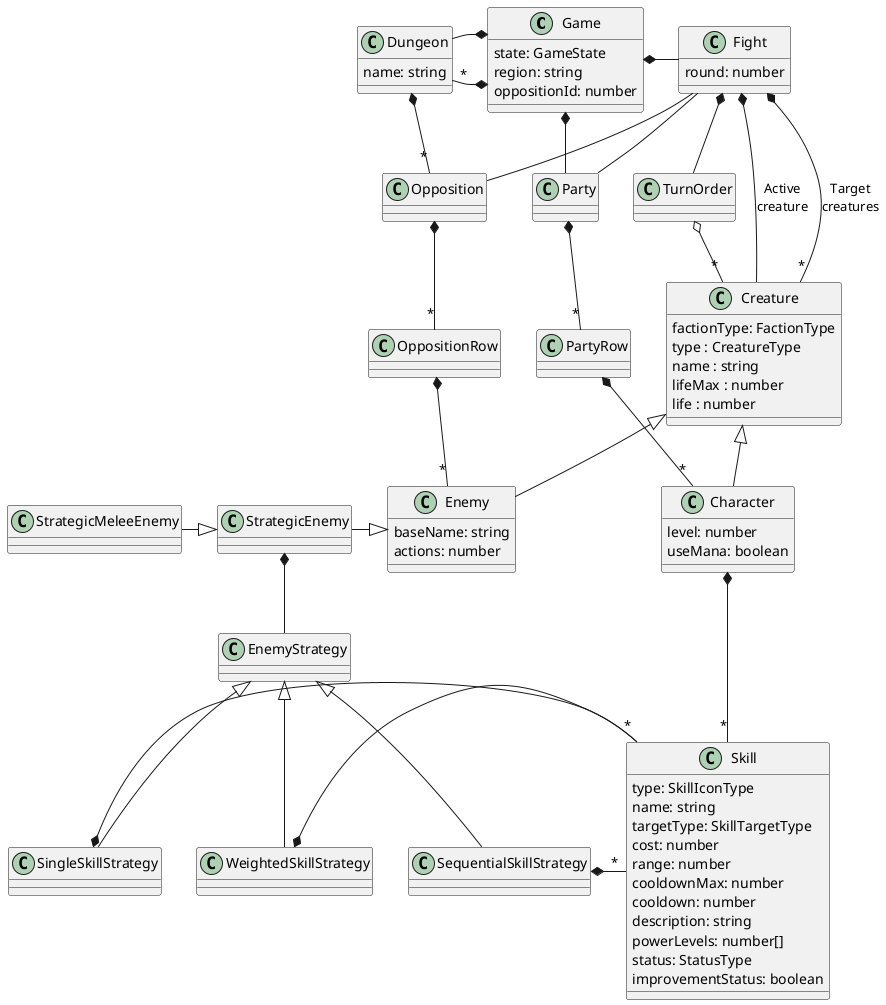 @startuml

class Game {
  state: GameState
  region: string
  oppositionId: number
}

class Dungeon {
  name: string
}

class Fight {
  round: number
}

class Party {
}

class PartyRow {
}

class Opposition {
}

class OppositionRow {
}

class TurnOrder {
}

class Creature {
  factionType: FactionType
  type : CreatureType
  name : string
  lifeMax : number
  life : number
}

class Character {
  level: number
  useMana: boolean
}

class Enemy {
  baseName: string
  actions: number
}

class StrategicEnemy {
}

class StrategicMeleeEnemy {
}

class EnemyStrategy {
}

class SingleSkillStrategy {
}

class WeightedSkillStrategy {
}

class SequentialSkillStrategy {
}

class Skill {
  type: SkillIconType
  name: string
  targetType: SkillTargetType
  cost: number
  range: number
  cooldownMax: number
  cooldown: number
  description: string
  powerLevels: number[]
  status: StatusType
  improvementStatus: boolean
}

Game *-left- "*" Dungeon
Game *-left- Dungeon
Game *-right- Fight
Game *-- Party
Dungeon *-- "*" Opposition
Fight -- Party
Fight -- Opposition
Fight *-- TurnOrder
Fight *-- Creature : "Active\ncreature"
Fight *-- "*" Creature : "Target\ncreatures"
TurnOrder o-- "*" Creature
Party *-- "*" PartyRow
PartyRow *-- "*" Character
Opposition *-- "*" OppositionRow
OppositionRow *-- "*" Enemy
Creature <|-- Character
Character *-- "*" Skill
Creature <|-- Enemy
Enemy <|-right- StrategicEnemy
StrategicEnemy <|-left- StrategicMeleeEnemy
StrategicEnemy *-- EnemyStrategy
EnemyStrategy <|-- SingleSkillStrategy
SingleSkillStrategy *-right- Skill
EnemyStrategy <|-- WeightedSkillStrategy
EnemyStrategy <|-- SequentialSkillStrategy
WeightedSkillStrategy *-right- "*" Skill
SequentialSkillStrategy *-right- "*" Skill

@enduml
